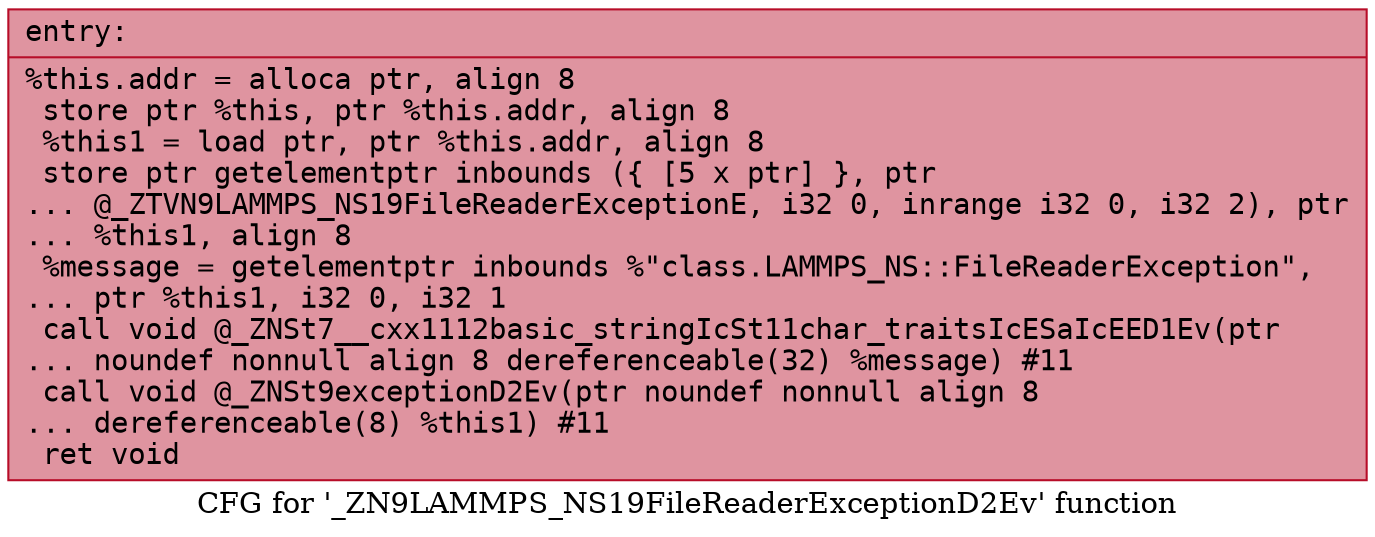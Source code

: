 digraph "CFG for '_ZN9LAMMPS_NS19FileReaderExceptionD2Ev' function" {
	label="CFG for '_ZN9LAMMPS_NS19FileReaderExceptionD2Ev' function";

	Node0x557f5f6916d0 [shape=record,color="#b70d28ff", style=filled, fillcolor="#b70d2870" fontname="Courier",label="{entry:\l|  %this.addr = alloca ptr, align 8\l  store ptr %this, ptr %this.addr, align 8\l  %this1 = load ptr, ptr %this.addr, align 8\l  store ptr getelementptr inbounds (\{ [5 x ptr] \}, ptr\l... @_ZTVN9LAMMPS_NS19FileReaderExceptionE, i32 0, inrange i32 0, i32 2), ptr\l... %this1, align 8\l  %message = getelementptr inbounds %\"class.LAMMPS_NS::FileReaderException\",\l... ptr %this1, i32 0, i32 1\l  call void @_ZNSt7__cxx1112basic_stringIcSt11char_traitsIcESaIcEED1Ev(ptr\l... noundef nonnull align 8 dereferenceable(32) %message) #11\l  call void @_ZNSt9exceptionD2Ev(ptr noundef nonnull align 8\l... dereferenceable(8) %this1) #11\l  ret void\l}"];
}
